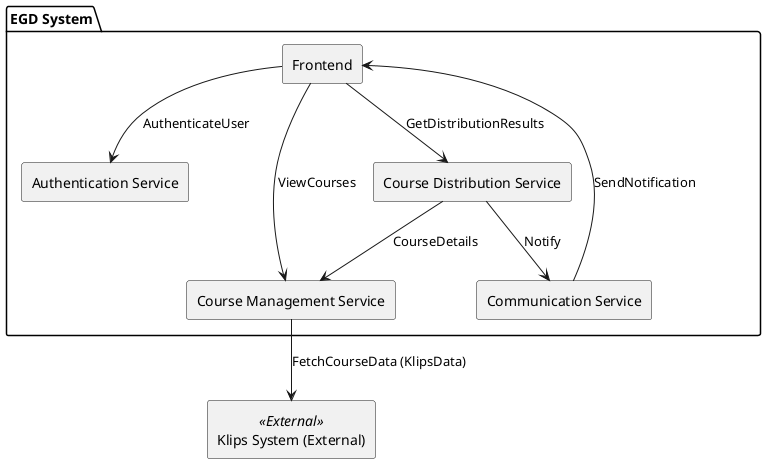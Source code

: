 @startuml
skinparam componentStyle rectangle

' Define main components
package "EGD System" {
    [Frontend] 
    [Authentication Service]
    [Course Management Service]
    [Course Distribution Service]
    [Communication Service]
}

' Define external system
[Klips System (External)] <<External>>

' Define the interactions (provided/required interfaces)
[Frontend] --> [Authentication Service] : AuthenticateUser
[Frontend] --> [Course Management Service] : ViewCourses
[Frontend] --> [Course Distribution Service] : GetDistributionResults
[Course Management Service] --> [Klips System (External)] : FetchCourseData (KlipsData)
[Course Distribution Service] --> [Course Management Service] : CourseDetails
[Course Distribution Service] --> [Communication Service] : Notify
[Communication Service] --> [Frontend] : SendNotification

@enduml
